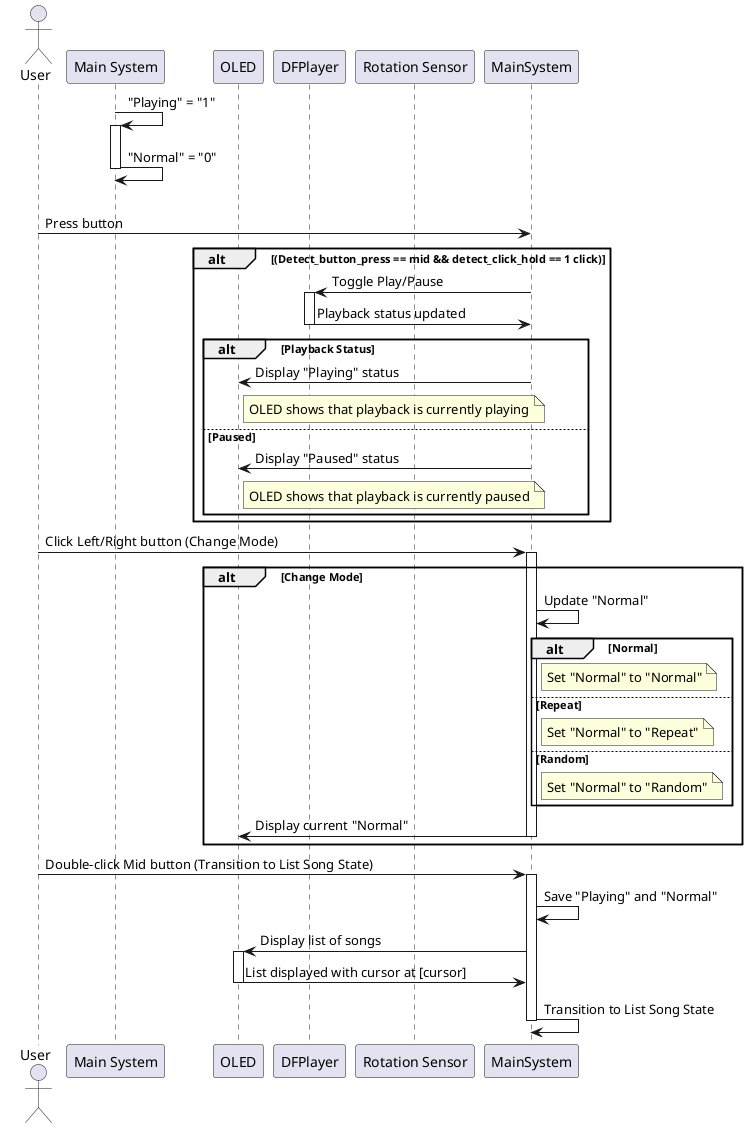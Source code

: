 @startuml system_playing
actor User
participant "Main System" as System_main
participant OLED
participant DFPlayer
participant Rotation_sensor as "Rotation Sensor"

!define playbackStatus "Playing"
!define playbackMode "Normal"


System_main -> System_main: playbackStatus = "1"
activate System_main
System_main -> System_main: playbackMode = "0"
deactivate System_main


loop system_playing_song_screen

User -> MainSystem: Press button
alt (Detect_button_press == mid && detect_click_hold == 1 click)
   
    MainSystem -> DFPlayer: Toggle Play/Pause
    activate DFPlayer
    DFPlayer -> MainSystem: Playback status updated
    deactivate DFPlayer
    alt Playback Status
        MainSystem -> OLED: Display "Playing" status
        note right of OLED
            OLED shows that playback is currently playing
        end note
    else Paused
        MainSystem -> OLED: Display "Paused" status
        note right of OLED
            OLED shows that playback is currently paused
        end note
    end
end

User -> MainSystem: Click Left/Right button (Change Mode)
activate MainSystem

alt Change Mode
    MainSystem -> MainSystem: Update playbackMode
    alt Normal
        note right of MainSystem
            Set playbackMode to "Normal"
        end note
    else Repeat
        note right of MainSystem
            Set playbackMode to "Repeat"
        end note
    else Random
        note right of MainSystem
            Set playbackMode to "Random"
        end note
    end
    MainSystem -> OLED: Display current playbackMode
    deactivate MainSystem
end

User -> MainSystem: Double-click Mid button (Transition to List Song State)
activate MainSystem

MainSystem -> MainSystem: Save playbackStatus and playbackMode
MainSystem -> OLED: Display list of songs
activate OLED
OLED -> MainSystem: List displayed with cursor at [cursor]
deactivate OLED

MainSystem -> MainSystem: Transition to List Song State
deactivate MainSystem
@enduml
